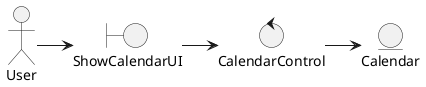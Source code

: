 @startuml uc2_2_show_calenda
:User: as actor
boundary "ShowCalendarUI" as showCalendarView
control "CalendarControl" as controller
entity Calendar

'connections

actor --r-> showCalendarView
showCalendarView --r-> controller
controller --r-> Calendar
@enduml